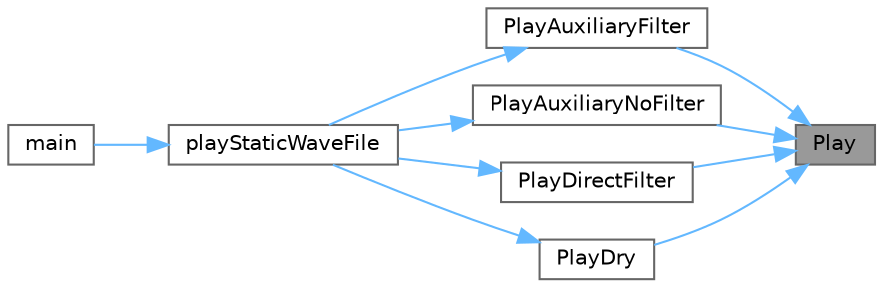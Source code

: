digraph "Play"
{
 // LATEX_PDF_SIZE
  bgcolor="transparent";
  edge [fontname=Helvetica,fontsize=10,labelfontname=Helvetica,labelfontsize=10];
  node [fontname=Helvetica,fontsize=10,shape=box,height=0.2,width=0.4];
  rankdir="RL";
  Node1 [id="Node000001",label="Play",height=0.2,width=0.4,color="gray40", fillcolor="grey60", style="filled", fontcolor="black",tooltip=" "];
  Node1 -> Node2 [id="edge1_Node000001_Node000002",dir="back",color="steelblue1",style="solid",tooltip=" "];
  Node2 [id="Node000002",label="PlayAuxiliaryFilter",height=0.2,width=0.4,color="grey40", fillcolor="white", style="filled",URL="$_e_f_x_filter_8cpp.html#a589ce436569da5b92b7db92c93cf5808",tooltip=" "];
  Node2 -> Node3 [id="edge2_Node000002_Node000003",dir="back",color="steelblue1",style="solid",tooltip=" "];
  Node3 [id="Node000003",label="playStaticWaveFile",height=0.2,width=0.4,color="grey40", fillcolor="white", style="filled",URL="$_e_f_x_filter_8cpp.html#a4cdfa33140fee81789a512fa975f04f5",tooltip=" "];
  Node3 -> Node4 [id="edge3_Node000003_Node000004",dir="back",color="steelblue1",style="solid",tooltip=" "];
  Node4 [id="Node000004",label="main",height=0.2,width=0.4,color="grey40", fillcolor="white", style="filled",URL="$_e_f_x_filter_8cpp.html#a840291bc02cba5474a4cb46a9b9566fe",tooltip=" "];
  Node1 -> Node5 [id="edge4_Node000001_Node000005",dir="back",color="steelblue1",style="solid",tooltip=" "];
  Node5 [id="Node000005",label="PlayAuxiliaryNoFilter",height=0.2,width=0.4,color="grey40", fillcolor="white", style="filled",URL="$_e_f_x_filter_8cpp.html#aadecad3e0d15bbe9f6a33dff38d94b8f",tooltip=" "];
  Node5 -> Node3 [id="edge5_Node000005_Node000003",dir="back",color="steelblue1",style="solid",tooltip=" "];
  Node1 -> Node6 [id="edge6_Node000001_Node000006",dir="back",color="steelblue1",style="solid",tooltip=" "];
  Node6 [id="Node000006",label="PlayDirectFilter",height=0.2,width=0.4,color="grey40", fillcolor="white", style="filled",URL="$_e_f_x_filter_8cpp.html#adbb9d17d7dd22993fe5d8859a3789981",tooltip=" "];
  Node6 -> Node3 [id="edge7_Node000006_Node000003",dir="back",color="steelblue1",style="solid",tooltip=" "];
  Node1 -> Node7 [id="edge8_Node000001_Node000007",dir="back",color="steelblue1",style="solid",tooltip=" "];
  Node7 [id="Node000007",label="PlayDry",height=0.2,width=0.4,color="grey40", fillcolor="white", style="filled",URL="$_e_f_x_filter_8cpp.html#a9cbbe2d4e52c0cb65e63bb8dcb0caa47",tooltip=" "];
  Node7 -> Node3 [id="edge9_Node000007_Node000003",dir="back",color="steelblue1",style="solid",tooltip=" "];
}

